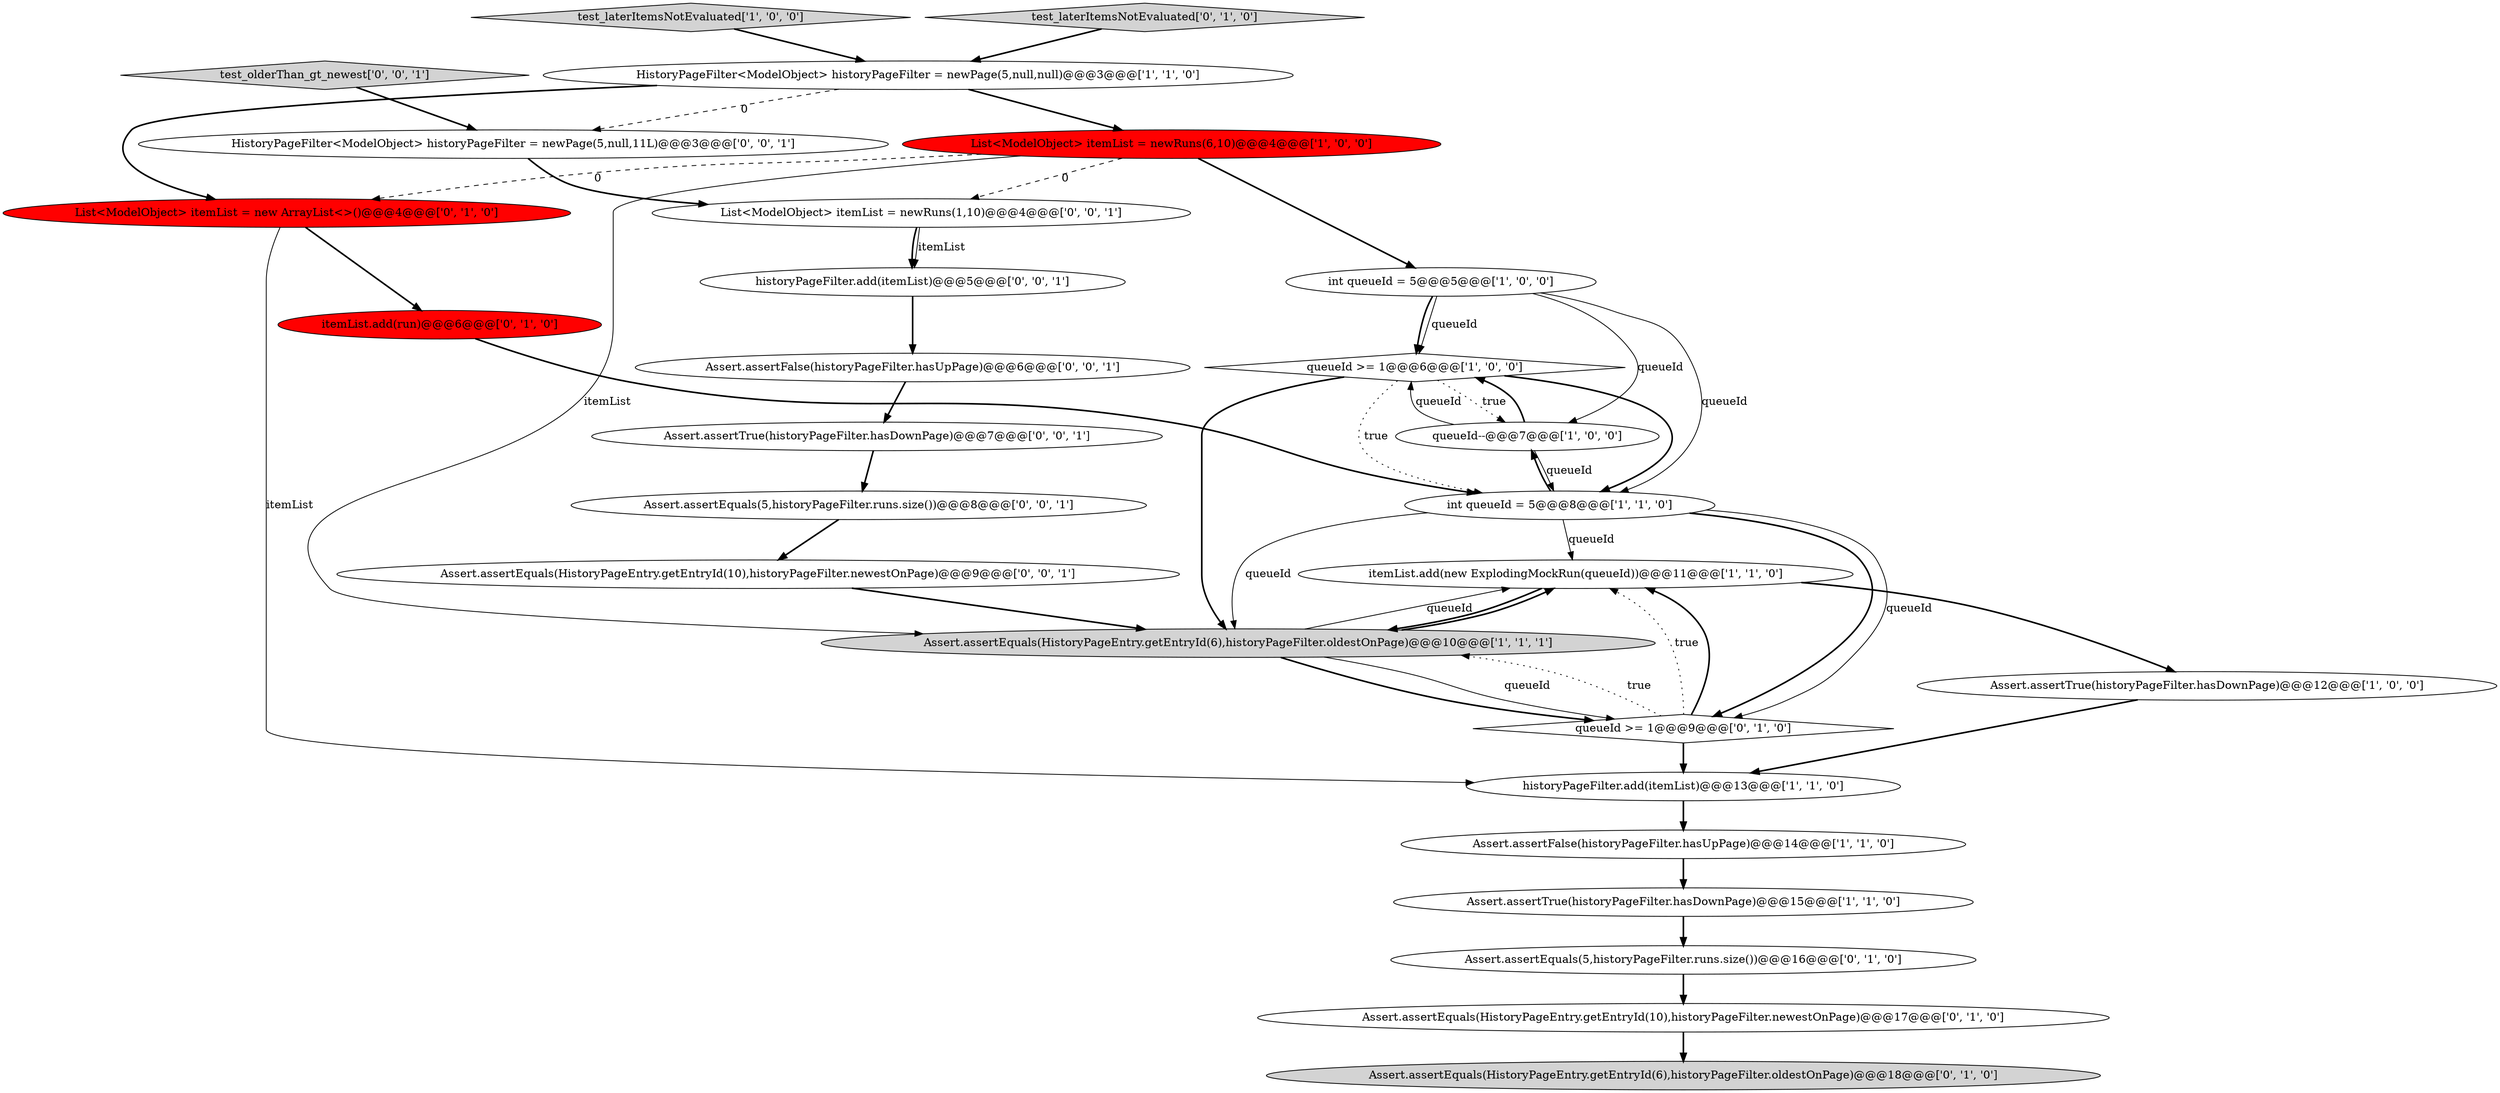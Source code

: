 digraph {
7 [style = filled, label = "List<ModelObject> itemList = newRuns(6,10)@@@4@@@['1', '0', '0']", fillcolor = red, shape = ellipse image = "AAA1AAABBB1BBB"];
1 [style = filled, label = "test_laterItemsNotEvaluated['1', '0', '0']", fillcolor = lightgray, shape = diamond image = "AAA0AAABBB1BBB"];
12 [style = filled, label = "historyPageFilter.add(itemList)@@@13@@@['1', '1', '0']", fillcolor = white, shape = ellipse image = "AAA0AAABBB1BBB"];
8 [style = filled, label = "HistoryPageFilter<ModelObject> historyPageFilter = newPage(5,null,null)@@@3@@@['1', '1', '0']", fillcolor = white, shape = ellipse image = "AAA0AAABBB1BBB"];
18 [style = filled, label = "itemList.add(run)@@@6@@@['0', '1', '0']", fillcolor = red, shape = ellipse image = "AAA1AAABBB2BBB"];
3 [style = filled, label = "queueId >= 1@@@6@@@['1', '0', '0']", fillcolor = white, shape = diamond image = "AAA0AAABBB1BBB"];
22 [style = filled, label = "Assert.assertFalse(historyPageFilter.hasUpPage)@@@6@@@['0', '0', '1']", fillcolor = white, shape = ellipse image = "AAA0AAABBB3BBB"];
27 [style = filled, label = "Assert.assertEquals(HistoryPageEntry.getEntryId(10),historyPageFilter.newestOnPage)@@@9@@@['0', '0', '1']", fillcolor = white, shape = ellipse image = "AAA0AAABBB3BBB"];
2 [style = filled, label = "int queueId = 5@@@5@@@['1', '0', '0']", fillcolor = white, shape = ellipse image = "AAA0AAABBB1BBB"];
9 [style = filled, label = "Assert.assertTrue(historyPageFilter.hasDownPage)@@@12@@@['1', '0', '0']", fillcolor = white, shape = ellipse image = "AAA0AAABBB1BBB"];
6 [style = filled, label = "Assert.assertFalse(historyPageFilter.hasUpPage)@@@14@@@['1', '1', '0']", fillcolor = white, shape = ellipse image = "AAA0AAABBB1BBB"];
10 [style = filled, label = "itemList.add(new ExplodingMockRun(queueId))@@@11@@@['1', '1', '0']", fillcolor = white, shape = ellipse image = "AAA0AAABBB1BBB"];
14 [style = filled, label = "Assert.assertEquals(HistoryPageEntry.getEntryId(10),historyPageFilter.newestOnPage)@@@17@@@['0', '1', '0']", fillcolor = white, shape = ellipse image = "AAA0AAABBB2BBB"];
20 [style = filled, label = "List<ModelObject> itemList = newRuns(1,10)@@@4@@@['0', '0', '1']", fillcolor = white, shape = ellipse image = "AAA0AAABBB3BBB"];
4 [style = filled, label = "queueId--@@@7@@@['1', '0', '0']", fillcolor = white, shape = ellipse image = "AAA0AAABBB1BBB"];
0 [style = filled, label = "Assert.assertEquals(HistoryPageEntry.getEntryId(6),historyPageFilter.oldestOnPage)@@@10@@@['1', '1', '1']", fillcolor = lightgray, shape = ellipse image = "AAA0AAABBB1BBB"];
19 [style = filled, label = "queueId >= 1@@@9@@@['0', '1', '0']", fillcolor = white, shape = diamond image = "AAA0AAABBB2BBB"];
21 [style = filled, label = "Assert.assertTrue(historyPageFilter.hasDownPage)@@@7@@@['0', '0', '1']", fillcolor = white, shape = ellipse image = "AAA0AAABBB3BBB"];
23 [style = filled, label = "test_olderThan_gt_newest['0', '0', '1']", fillcolor = lightgray, shape = diamond image = "AAA0AAABBB3BBB"];
13 [style = filled, label = "Assert.assertEquals(HistoryPageEntry.getEntryId(6),historyPageFilter.oldestOnPage)@@@18@@@['0', '1', '0']", fillcolor = lightgray, shape = ellipse image = "AAA0AAABBB2BBB"];
24 [style = filled, label = "historyPageFilter.add(itemList)@@@5@@@['0', '0', '1']", fillcolor = white, shape = ellipse image = "AAA0AAABBB3BBB"];
15 [style = filled, label = "test_laterItemsNotEvaluated['0', '1', '0']", fillcolor = lightgray, shape = diamond image = "AAA0AAABBB2BBB"];
26 [style = filled, label = "HistoryPageFilter<ModelObject> historyPageFilter = newPage(5,null,11L)@@@3@@@['0', '0', '1']", fillcolor = white, shape = ellipse image = "AAA0AAABBB3BBB"];
11 [style = filled, label = "int queueId = 5@@@8@@@['1', '1', '0']", fillcolor = white, shape = ellipse image = "AAA0AAABBB1BBB"];
25 [style = filled, label = "Assert.assertEquals(5,historyPageFilter.runs.size())@@@8@@@['0', '0', '1']", fillcolor = white, shape = ellipse image = "AAA0AAABBB3BBB"];
5 [style = filled, label = "Assert.assertTrue(historyPageFilter.hasDownPage)@@@15@@@['1', '1', '0']", fillcolor = white, shape = ellipse image = "AAA0AAABBB1BBB"];
16 [style = filled, label = "List<ModelObject> itemList = new ArrayList<>()@@@4@@@['0', '1', '0']", fillcolor = red, shape = ellipse image = "AAA1AAABBB2BBB"];
17 [style = filled, label = "Assert.assertEquals(5,historyPageFilter.runs.size())@@@16@@@['0', '1', '0']", fillcolor = white, shape = ellipse image = "AAA0AAABBB2BBB"];
19->10 [style = dotted, label="true"];
3->11 [style = dotted, label="true"];
8->16 [style = bold, label=""];
4->3 [style = bold, label=""];
16->18 [style = bold, label=""];
1->8 [style = bold, label=""];
27->0 [style = bold, label=""];
19->12 [style = bold, label=""];
7->0 [style = solid, label="itemList"];
0->19 [style = bold, label=""];
7->16 [style = dashed, label="0"];
2->3 [style = bold, label=""];
18->11 [style = bold, label=""];
11->4 [style = bold, label=""];
3->11 [style = bold, label=""];
22->21 [style = bold, label=""];
23->26 [style = bold, label=""];
3->4 [style = dotted, label="true"];
20->24 [style = solid, label="itemList"];
7->20 [style = dashed, label="0"];
19->10 [style = bold, label=""];
2->4 [style = solid, label="queueId"];
21->25 [style = bold, label=""];
11->19 [style = bold, label=""];
0->19 [style = solid, label="queueId"];
12->6 [style = bold, label=""];
5->17 [style = bold, label=""];
24->22 [style = bold, label=""];
3->0 [style = bold, label=""];
8->7 [style = bold, label=""];
11->0 [style = solid, label="queueId"];
4->11 [style = solid, label="queueId"];
25->27 [style = bold, label=""];
6->5 [style = bold, label=""];
4->3 [style = solid, label="queueId"];
0->10 [style = bold, label=""];
2->11 [style = solid, label="queueId"];
0->10 [style = solid, label="queueId"];
17->14 [style = bold, label=""];
7->2 [style = bold, label=""];
19->0 [style = dotted, label="true"];
10->0 [style = bold, label=""];
11->19 [style = solid, label="queueId"];
11->10 [style = solid, label="queueId"];
10->9 [style = bold, label=""];
9->12 [style = bold, label=""];
2->3 [style = solid, label="queueId"];
14->13 [style = bold, label=""];
20->24 [style = bold, label=""];
16->12 [style = solid, label="itemList"];
15->8 [style = bold, label=""];
26->20 [style = bold, label=""];
8->26 [style = dashed, label="0"];
}
